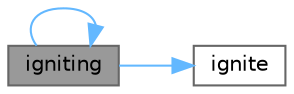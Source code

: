digraph "igniting"
{
 // LATEX_PDF_SIZE
  bgcolor="transparent";
  edge [fontname=Helvetica,fontsize=10,labelfontname=Helvetica,labelfontsize=10];
  node [fontname=Helvetica,fontsize=10,shape=box,height=0.2,width=0.4];
  rankdir="LR";
  Node1 [id="Node000001",label="igniting",height=0.2,width=0.4,color="gray40", fillcolor="grey60", style="filled", fontcolor="black",tooltip=" "];
  Node1 -> Node2 [id="edge1_Node000001_Node000002",color="steelblue1",style="solid",tooltip=" "];
  Node2 [id="Node000002",label="ignite",height=0.2,width=0.4,color="grey40", fillcolor="white", style="filled",URL="$classFoam_1_1ignition.html#a39d1928681fc5898ef7a67f7f963d501",tooltip=" "];
  Node1 -> Node1 [id="edge2_Node000001_Node000001",color="steelblue1",style="solid",tooltip=" "];
}
